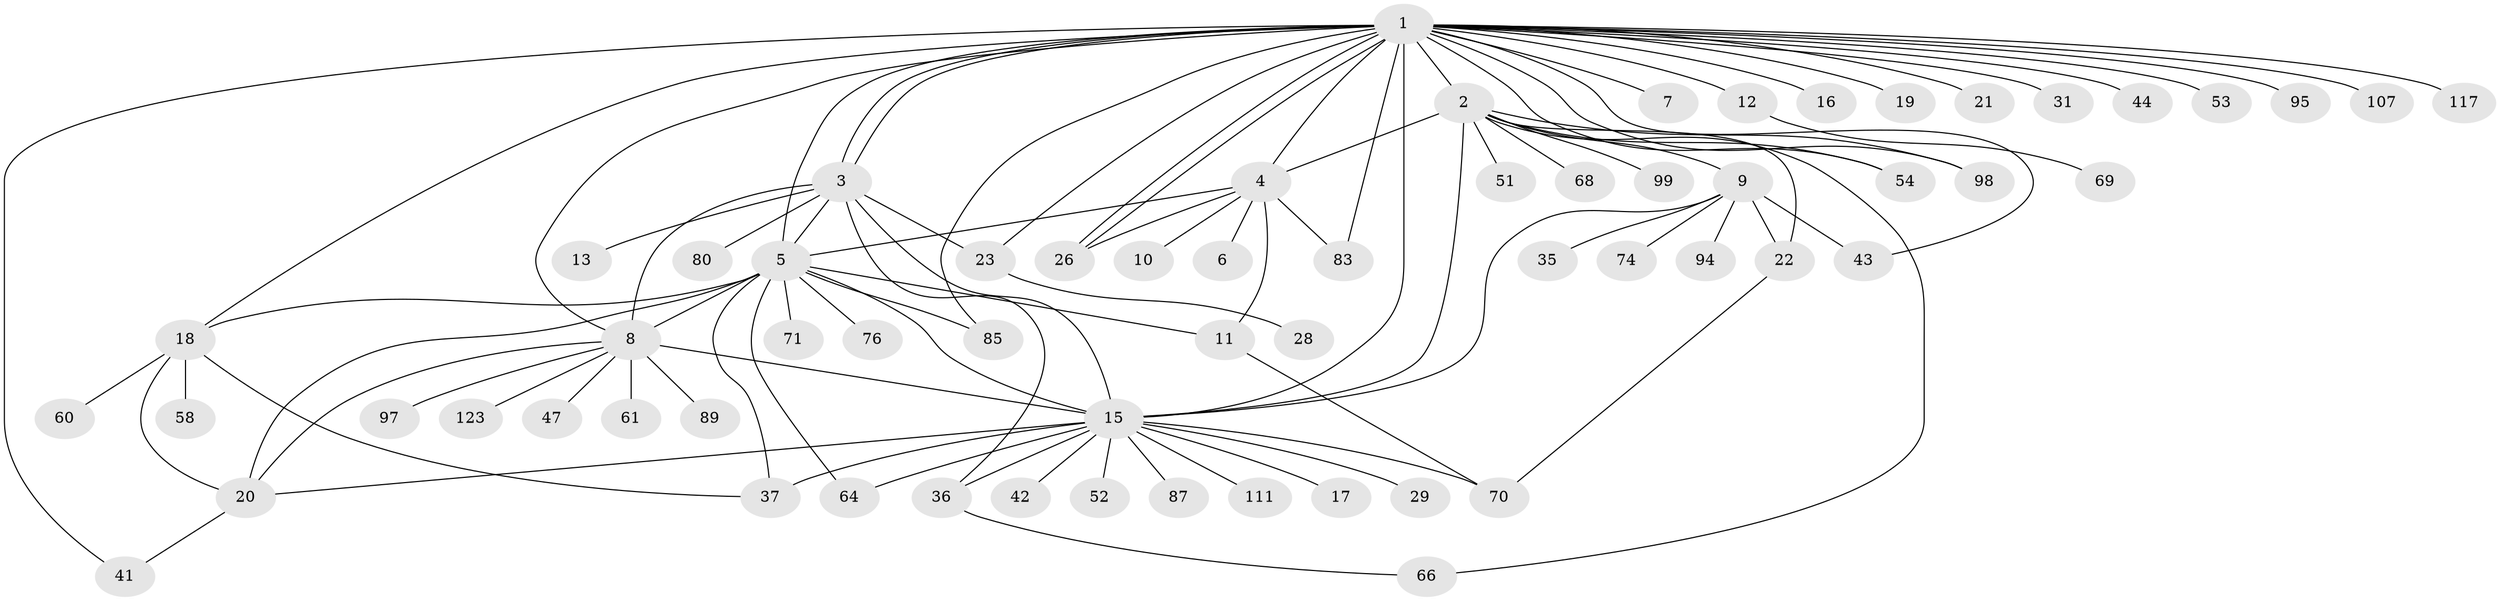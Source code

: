 // original degree distribution, {31: 0.007874015748031496, 12: 0.007874015748031496, 13: 0.007874015748031496, 8: 0.023622047244094488, 9: 0.007874015748031496, 1: 0.5275590551181102, 2: 0.16535433070866143, 10: 0.015748031496062992, 7: 0.015748031496062992, 4: 0.09448818897637795, 3: 0.07874015748031496, 5: 0.031496062992125984, 6: 0.015748031496062992}
// Generated by graph-tools (version 1.1) at 2025/14/03/09/25 04:14:31]
// undirected, 63 vertices, 95 edges
graph export_dot {
graph [start="1"]
  node [color=gray90,style=filled];
  1;
  2;
  3 [super="+49+108+88"];
  4;
  5 [super="+62+104+56+34"];
  6;
  7 [super="+105"];
  8 [super="+38+79"];
  9;
  10;
  11 [super="+45"];
  12 [super="+14"];
  13;
  15 [super="+33+75+27+120+48+50"];
  16;
  17 [super="+24"];
  18 [super="+30+25"];
  19 [super="+113"];
  20 [super="+65+102"];
  21;
  22 [super="+82"];
  23 [super="+118+125"];
  26 [super="+126+73"];
  28;
  29;
  31 [super="+81"];
  35;
  36 [super="+103+124"];
  37 [super="+63"];
  41;
  42;
  43 [super="+92+100+106+59"];
  44;
  47;
  51;
  52;
  53;
  54;
  58 [super="+96"];
  60;
  61;
  64 [super="+67"];
  66 [super="+86+78"];
  68 [super="+114"];
  69;
  70 [super="+115"];
  71;
  74;
  76;
  80;
  83;
  85;
  87;
  89;
  94;
  95;
  97;
  98;
  99;
  107;
  111;
  117;
  123;
  1 -- 2;
  1 -- 3;
  1 -- 3;
  1 -- 4;
  1 -- 5 [weight=2];
  1 -- 7;
  1 -- 12;
  1 -- 16;
  1 -- 18;
  1 -- 19;
  1 -- 21;
  1 -- 23;
  1 -- 26;
  1 -- 26;
  1 -- 31;
  1 -- 41;
  1 -- 43;
  1 -- 44;
  1 -- 53;
  1 -- 54;
  1 -- 83;
  1 -- 85;
  1 -- 95;
  1 -- 98;
  1 -- 107;
  1 -- 117;
  1 -- 15 [weight=3];
  1 -- 8;
  2 -- 4;
  2 -- 9;
  2 -- 22;
  2 -- 51;
  2 -- 54;
  2 -- 66;
  2 -- 68;
  2 -- 98;
  2 -- 99;
  2 -- 15 [weight=2];
  3 -- 8 [weight=2];
  3 -- 13;
  3 -- 23;
  3 -- 36;
  3 -- 80;
  3 -- 15 [weight=2];
  3 -- 5 [weight=2];
  4 -- 5;
  4 -- 6;
  4 -- 10;
  4 -- 11;
  4 -- 83;
  4 -- 26;
  5 -- 64 [weight=2];
  5 -- 85;
  5 -- 18 [weight=2];
  5 -- 37;
  5 -- 71;
  5 -- 8;
  5 -- 11;
  5 -- 76;
  5 -- 15;
  5 -- 20;
  8 -- 15 [weight=2];
  8 -- 20;
  8 -- 47;
  8 -- 89;
  8 -- 97;
  8 -- 123;
  8 -- 61;
  9 -- 22;
  9 -- 35;
  9 -- 43;
  9 -- 74;
  9 -- 94;
  9 -- 15;
  11 -- 70;
  12 -- 69;
  15 -- 17;
  15 -- 64;
  15 -- 42;
  15 -- 52;
  15 -- 36;
  15 -- 37 [weight=2];
  15 -- 29;
  15 -- 20;
  15 -- 70;
  15 -- 87;
  15 -- 111;
  18 -- 37;
  18 -- 20;
  18 -- 58;
  18 -- 60;
  20 -- 41;
  22 -- 70;
  23 -- 28;
  36 -- 66;
}
